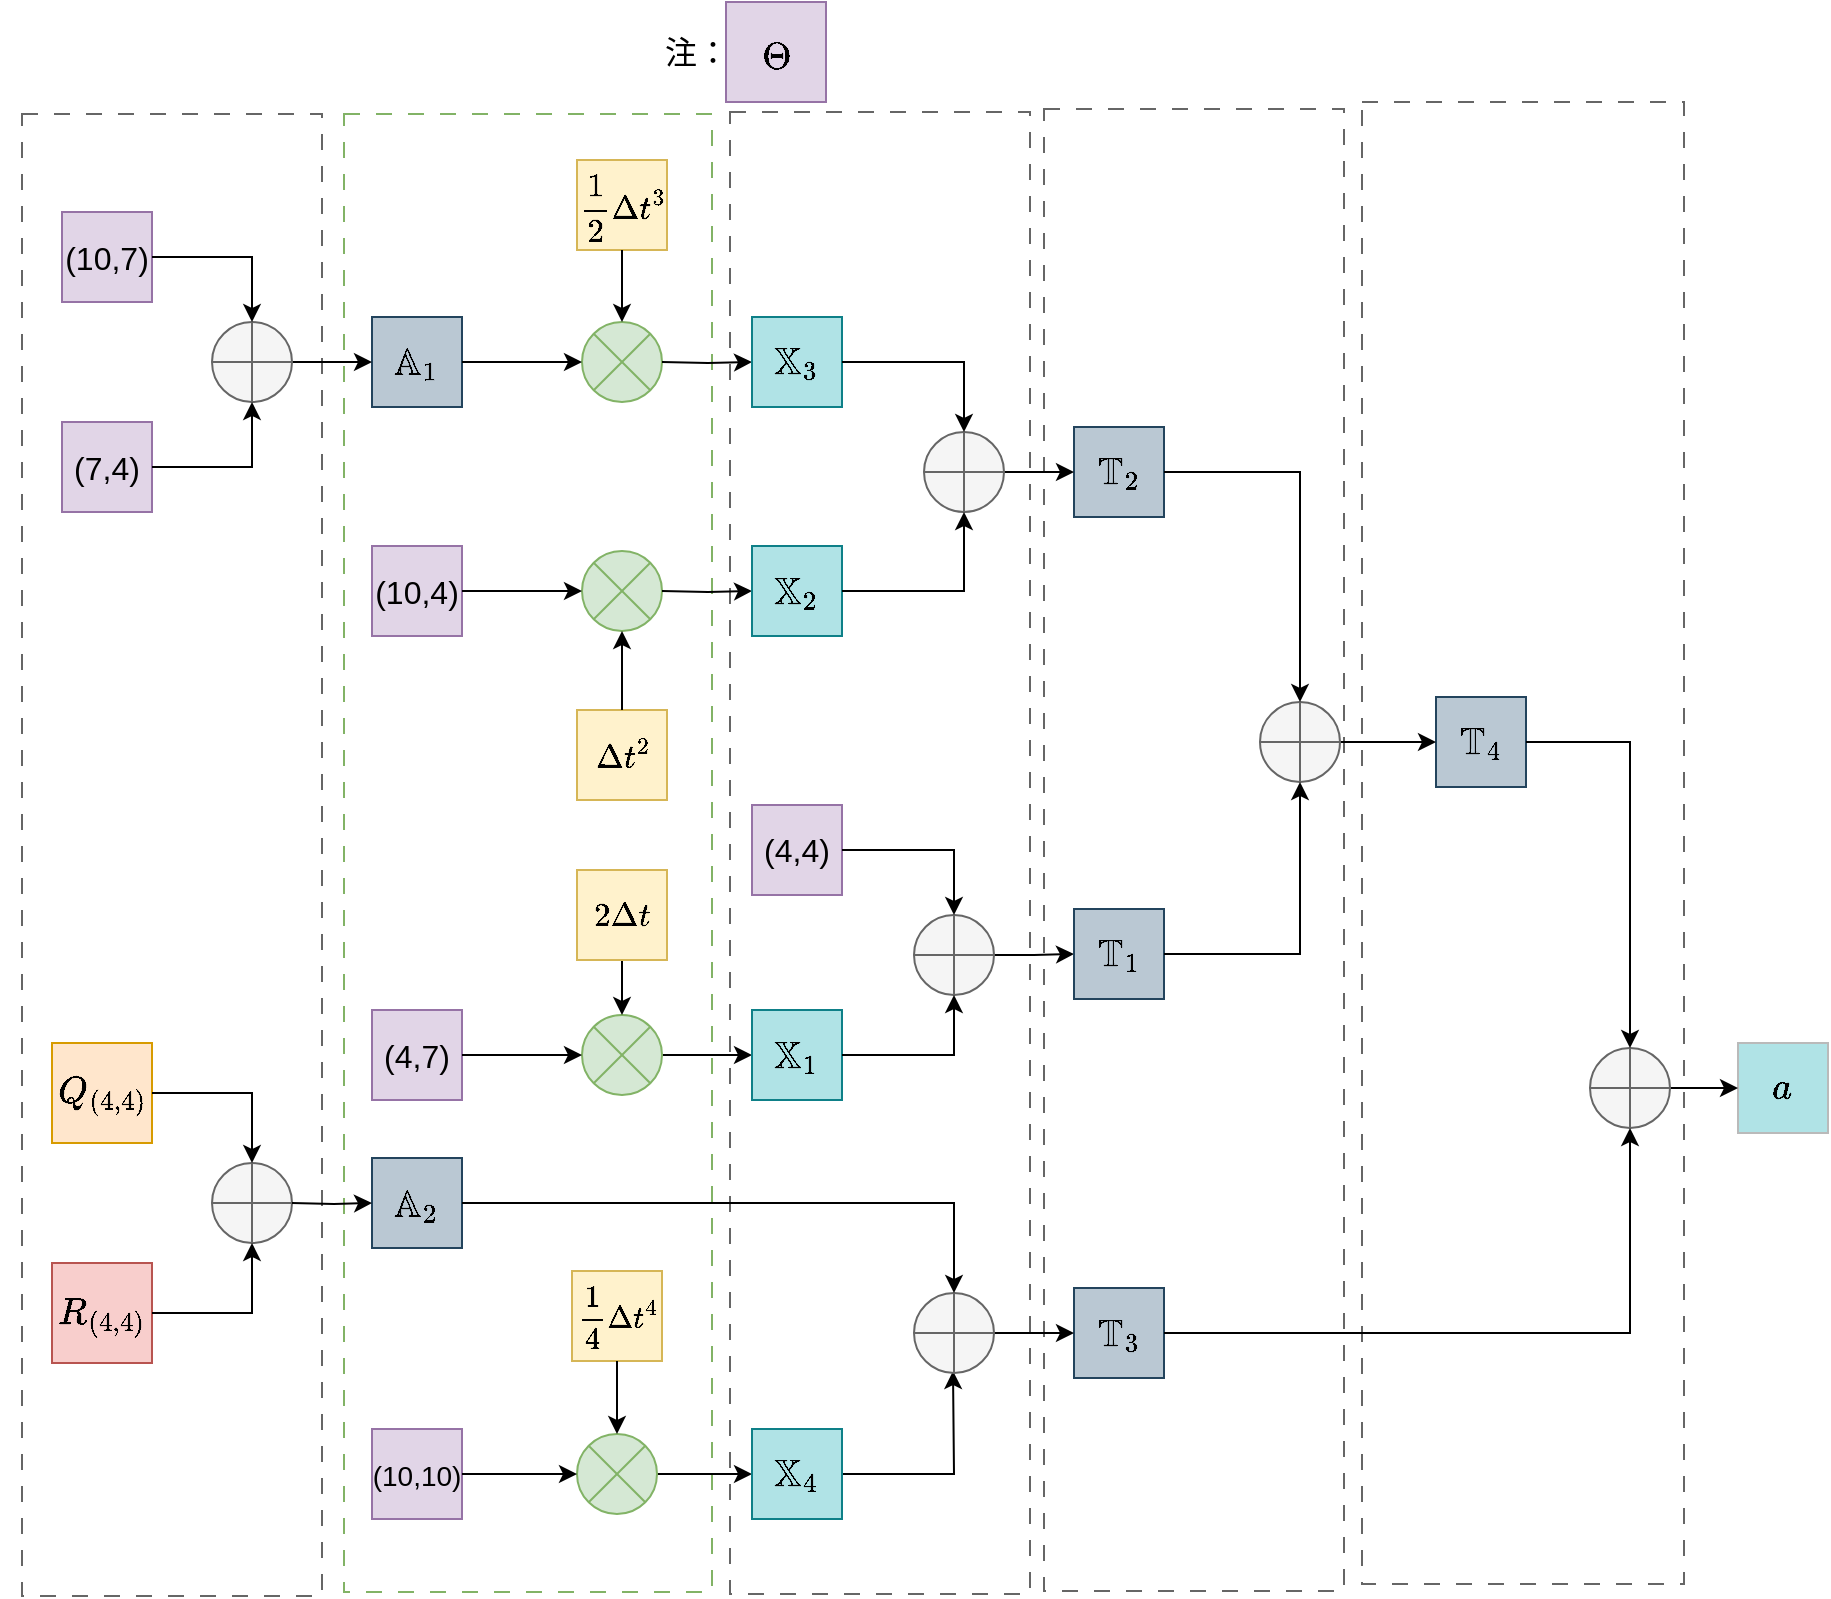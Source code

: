 <mxfile version="24.7.13">
  <diagram name="第 1 页" id="vWUI8vC7MaR6mV3rg_uE">
    <mxGraphModel dx="2901" dy="1106" grid="0" gridSize="10" guides="1" tooltips="1" connect="1" arrows="1" fold="1" page="1" pageScale="1" pageWidth="827" pageHeight="1169" math="1" shadow="0">
      <root>
        <mxCell id="0" />
        <mxCell id="1" parent="0" />
        <mxCell id="5WzvTR4dcTzMbcHdpnL1-160" value="" style="rounded=0;whiteSpace=wrap;html=1;dashed=1;dashPattern=8 8;fillColor=#FFFFFF;fontColor=#333333;strokeColor=#666666;" vertex="1" parent="1">
          <mxGeometry x="520" y="265" width="161" height="741" as="geometry" />
        </mxCell>
        <mxCell id="5WzvTR4dcTzMbcHdpnL1-159" value="" style="rounded=0;whiteSpace=wrap;html=1;dashed=1;dashPattern=8 8;fillColor=#FFFFFF;fontColor=#333333;strokeColor=#666666;" vertex="1" parent="1">
          <mxGeometry x="361" y="268.5" width="150" height="741" as="geometry" />
        </mxCell>
        <mxCell id="5WzvTR4dcTzMbcHdpnL1-158" value="" style="rounded=0;whiteSpace=wrap;html=1;dashed=1;dashPattern=8 8;fillColor=#FFFFFF;fontColor=#333333;strokeColor=#666666;" vertex="1" parent="1">
          <mxGeometry x="204" y="270" width="150" height="741" as="geometry" />
        </mxCell>
        <mxCell id="5WzvTR4dcTzMbcHdpnL1-6" value="" style="rounded=0;whiteSpace=wrap;html=1;dashed=1;dashPattern=8 8;strokeColor=#82b366;fillColor=#FFFFFF;" vertex="1" parent="1">
          <mxGeometry x="11" y="271" width="184" height="739" as="geometry" />
        </mxCell>
        <mxCell id="5WzvTR4dcTzMbcHdpnL1-7" value="" style="rounded=0;whiteSpace=wrap;html=1;dashed=1;dashPattern=8 8;fillColor=#FFFFFF;fontColor=#333333;strokeColor=#666666;" vertex="1" parent="1">
          <mxGeometry x="-150" y="271" width="150" height="741" as="geometry" />
        </mxCell>
        <mxCell id="5WzvTR4dcTzMbcHdpnL1-8" value="" style="whiteSpace=wrap;html=1;aspect=fixed;fillColor=#e1d5e7;strokeColor=#9673a6;fontSize=16;" vertex="1" parent="1">
          <mxGeometry x="202" y="215" width="50" height="50" as="geometry" />
        </mxCell>
        <mxCell id="5WzvTR4dcTzMbcHdpnL1-11" value="&lt;font style=&quot;font-size: 14px;&quot;&gt;(10,10)&lt;/font&gt;" style="whiteSpace=wrap;html=1;aspect=fixed;fillColor=#e1d5e7;strokeColor=#9673a6;fontSize=16;" vertex="1" parent="1">
          <mxGeometry x="25" y="928.5" width="45" height="45" as="geometry" />
        </mxCell>
        <mxCell id="5WzvTR4dcTzMbcHdpnL1-12" value="(10,7)" style="whiteSpace=wrap;html=1;aspect=fixed;fillColor=#e1d5e7;strokeColor=#9673a6;fontSize=16;" vertex="1" parent="1">
          <mxGeometry x="-130" y="320" width="45" height="45" as="geometry" />
        </mxCell>
        <mxCell id="5WzvTR4dcTzMbcHdpnL1-13" value="(7,4)" style="whiteSpace=wrap;html=1;aspect=fixed;fillColor=#e1d5e7;strokeColor=#9673a6;fontSize=16;" vertex="1" parent="1">
          <mxGeometry x="-130" y="425" width="45" height="45" as="geometry" />
        </mxCell>
        <mxCell id="5WzvTR4dcTzMbcHdpnL1-14" value="(4,4)" style="whiteSpace=wrap;html=1;aspect=fixed;fillColor=#e1d5e7;strokeColor=#9673a6;fontSize=16;" vertex="1" parent="1">
          <mxGeometry x="215" y="616.5" width="45" height="45" as="geometry" />
        </mxCell>
        <mxCell id="5WzvTR4dcTzMbcHdpnL1-15" value="(4,7)" style="whiteSpace=wrap;html=1;aspect=fixed;fillColor=#e1d5e7;strokeColor=#9673a6;fontSize=16;" vertex="1" parent="1">
          <mxGeometry x="25" y="719" width="45" height="45" as="geometry" />
        </mxCell>
        <mxCell id="5WzvTR4dcTzMbcHdpnL1-16" value="(10,4)" style="whiteSpace=wrap;html=1;aspect=fixed;fillColor=#e1d5e7;strokeColor=#9673a6;fontSize=16;" vertex="1" parent="1">
          <mxGeometry x="25" y="487" width="45" height="45" as="geometry" />
        </mxCell>
        <mxCell id="5WzvTR4dcTzMbcHdpnL1-20" value="$$Q_{(4,4)}$$" style="whiteSpace=wrap;html=1;aspect=fixed;fillColor=#ffe6cc;strokeColor=#d79b00;fontSize=16;" vertex="1" parent="1">
          <mxGeometry x="-135" y="735.5" width="50" height="50" as="geometry" />
        </mxCell>
        <mxCell id="5WzvTR4dcTzMbcHdpnL1-21" value="$$R_{(4,4)}$$" style="whiteSpace=wrap;html=1;aspect=fixed;fillColor=#f8cecc;strokeColor=#b85450;fontSize=16;" vertex="1" parent="1">
          <mxGeometry x="-135" y="845.5" width="50" height="50" as="geometry" />
        </mxCell>
        <mxCell id="5WzvTR4dcTzMbcHdpnL1-22" value="$$\Theta$$" style="text;html=1;align=center;verticalAlign=middle;resizable=0;points=[];autosize=1;strokeColor=none;fillColor=none;fontSize=16;" vertex="1" parent="1">
          <mxGeometry x="177" y="227.5" width="100" height="30" as="geometry" />
        </mxCell>
        <mxCell id="5WzvTR4dcTzMbcHdpnL1-23" value="&lt;font style=&quot;font-size: 16px;&quot;&gt;$$\mathbb{A}_1$$&lt;/font&gt;" style="whiteSpace=wrap;html=1;aspect=fixed;fontSize=16;fillColor=#bac8d3;strokeColor=#23445d;" vertex="1" parent="1">
          <mxGeometry x="25" y="372.5" width="45" height="45" as="geometry" />
        </mxCell>
        <mxCell id="5WzvTR4dcTzMbcHdpnL1-24" value="" style="verticalLabelPosition=bottom;verticalAlign=top;html=1;shape=mxgraph.flowchart.summing_function;fontSize=16;fillColor=#f5f5f5;fontColor=#333333;strokeColor=#666666;" vertex="1" parent="1">
          <mxGeometry x="-55" y="795.5" width="40" height="40" as="geometry" />
        </mxCell>
        <mxCell id="5WzvTR4dcTzMbcHdpnL1-25" style="edgeStyle=orthogonalEdgeStyle;rounded=0;orthogonalLoop=1;jettySize=auto;html=1;entryX=0;entryY=0.5;entryDx=0;entryDy=0;" edge="1" parent="1" source="5WzvTR4dcTzMbcHdpnL1-26" target="5WzvTR4dcTzMbcHdpnL1-73">
          <mxGeometry relative="1" as="geometry" />
        </mxCell>
        <mxCell id="5WzvTR4dcTzMbcHdpnL1-26" value="" style="verticalLabelPosition=bottom;verticalAlign=top;html=1;shape=mxgraph.flowchart.or;fontSize=16;fillColor=#d5e8d4;strokeColor=#82b366;" vertex="1" parent="1">
          <mxGeometry x="127.5" y="931" width="40" height="40" as="geometry" />
        </mxCell>
        <mxCell id="5WzvTR4dcTzMbcHdpnL1-27" style="edgeStyle=orthogonalEdgeStyle;rounded=0;orthogonalLoop=1;jettySize=auto;html=1;exitX=1;exitY=0.5;exitDx=0;exitDy=0;entryX=0;entryY=0.5;entryDx=0;entryDy=0;entryPerimeter=0;fontSize=16;" edge="1" parent="1" source="5WzvTR4dcTzMbcHdpnL1-11" target="5WzvTR4dcTzMbcHdpnL1-26">
          <mxGeometry relative="1" as="geometry" />
        </mxCell>
        <mxCell id="5WzvTR4dcTzMbcHdpnL1-28" value="&lt;span style=&quot;font-size: 13px;&quot;&gt;$$\frac{1}{4}\Delta t^4$$&lt;/span&gt;" style="whiteSpace=wrap;html=1;aspect=fixed;fillColor=#fff2cc;strokeColor=#d6b656;fontSize=14;" vertex="1" parent="1">
          <mxGeometry x="125" y="849.5" width="45" height="45" as="geometry" />
        </mxCell>
        <mxCell id="5WzvTR4dcTzMbcHdpnL1-35" style="edgeStyle=orthogonalEdgeStyle;rounded=0;orthogonalLoop=1;jettySize=auto;html=1;entryX=0.5;entryY=0;entryDx=0;entryDy=0;entryPerimeter=0;fontSize=16;" edge="1" parent="1" source="5WzvTR4dcTzMbcHdpnL1-28" target="5WzvTR4dcTzMbcHdpnL1-26">
          <mxGeometry relative="1" as="geometry" />
        </mxCell>
        <mxCell id="5WzvTR4dcTzMbcHdpnL1-36" style="edgeStyle=orthogonalEdgeStyle;rounded=0;orthogonalLoop=1;jettySize=auto;html=1;entryX=0;entryY=0.5;entryDx=0;entryDy=0;fontSize=16;" edge="1" parent="1" source="5WzvTR4dcTzMbcHdpnL1-37" target="5WzvTR4dcTzMbcHdpnL1-57">
          <mxGeometry relative="1" as="geometry" />
        </mxCell>
        <mxCell id="5WzvTR4dcTzMbcHdpnL1-37" value="" style="verticalLabelPosition=bottom;verticalAlign=top;html=1;shape=mxgraph.flowchart.or;fontSize=16;fillColor=#d5e8d4;strokeColor=#82b366;" vertex="1" parent="1">
          <mxGeometry x="130" y="721.5" width="40" height="40" as="geometry" />
        </mxCell>
        <mxCell id="5WzvTR4dcTzMbcHdpnL1-39" style="edgeStyle=orthogonalEdgeStyle;rounded=0;orthogonalLoop=1;jettySize=auto;html=1;entryX=0.5;entryY=0;entryDx=0;entryDy=0;entryPerimeter=0;fontSize=16;exitX=0.5;exitY=1;exitDx=0;exitDy=0;" edge="1" parent="1" source="5WzvTR4dcTzMbcHdpnL1-132" target="5WzvTR4dcTzMbcHdpnL1-37">
          <mxGeometry relative="1" as="geometry">
            <mxPoint x="150" y="696.5" as="sourcePoint" />
          </mxGeometry>
        </mxCell>
        <mxCell id="5WzvTR4dcTzMbcHdpnL1-40" style="edgeStyle=orthogonalEdgeStyle;rounded=0;orthogonalLoop=1;jettySize=auto;html=1;exitX=1;exitY=0.5;exitDx=0;exitDy=0;entryX=0;entryY=0.5;entryDx=0;entryDy=0;entryPerimeter=0;fontSize=16;" edge="1" parent="1" source="5WzvTR4dcTzMbcHdpnL1-15" target="5WzvTR4dcTzMbcHdpnL1-37">
          <mxGeometry relative="1" as="geometry" />
        </mxCell>
        <mxCell id="5WzvTR4dcTzMbcHdpnL1-45" value="" style="verticalLabelPosition=bottom;verticalAlign=top;html=1;shape=mxgraph.flowchart.or;fontSize=16;fillColor=#d5e8d4;strokeColor=#82b366;" vertex="1" parent="1">
          <mxGeometry x="130" y="489.5" width="40" height="40" as="geometry" />
        </mxCell>
        <mxCell id="5WzvTR4dcTzMbcHdpnL1-48" style="edgeStyle=orthogonalEdgeStyle;rounded=0;orthogonalLoop=1;jettySize=auto;html=1;entryX=0;entryY=0.5;entryDx=0;entryDy=0;entryPerimeter=0;fontSize=16;" edge="1" parent="1" source="5WzvTR4dcTzMbcHdpnL1-16" target="5WzvTR4dcTzMbcHdpnL1-45">
          <mxGeometry relative="1" as="geometry" />
        </mxCell>
        <mxCell id="5WzvTR4dcTzMbcHdpnL1-49" style="edgeStyle=orthogonalEdgeStyle;rounded=0;orthogonalLoop=1;jettySize=auto;html=1;entryX=0.5;entryY=0;entryDx=0;entryDy=0;entryPerimeter=0;fontSize=16;" edge="1" parent="1" source="5WzvTR4dcTzMbcHdpnL1-20" target="5WzvTR4dcTzMbcHdpnL1-24">
          <mxGeometry relative="1" as="geometry" />
        </mxCell>
        <mxCell id="5WzvTR4dcTzMbcHdpnL1-50" style="edgeStyle=orthogonalEdgeStyle;rounded=0;orthogonalLoop=1;jettySize=auto;html=1;exitX=1;exitY=0.5;exitDx=0;exitDy=0;entryX=0.5;entryY=1;entryDx=0;entryDy=0;entryPerimeter=0;fontSize=16;" edge="1" parent="1" source="5WzvTR4dcTzMbcHdpnL1-21" target="5WzvTR4dcTzMbcHdpnL1-24">
          <mxGeometry relative="1" as="geometry" />
        </mxCell>
        <mxCell id="5WzvTR4dcTzMbcHdpnL1-51" style="edgeStyle=orthogonalEdgeStyle;rounded=0;orthogonalLoop=1;jettySize=auto;html=1;entryX=0;entryY=0.5;entryDx=0;entryDy=0;fontSize=16;" edge="1" parent="1" source="5WzvTR4dcTzMbcHdpnL1-52" target="5WzvTR4dcTzMbcHdpnL1-23">
          <mxGeometry relative="1" as="geometry" />
        </mxCell>
        <mxCell id="5WzvTR4dcTzMbcHdpnL1-52" value="" style="verticalLabelPosition=bottom;verticalAlign=top;html=1;shape=mxgraph.flowchart.summing_function;fontSize=16;fillColor=#f5f5f5;fontColor=#333333;strokeColor=#666666;" vertex="1" parent="1">
          <mxGeometry x="-55" y="375" width="40" height="40" as="geometry" />
        </mxCell>
        <mxCell id="5WzvTR4dcTzMbcHdpnL1-53" style="edgeStyle=orthogonalEdgeStyle;rounded=0;orthogonalLoop=1;jettySize=auto;html=1;entryX=0.5;entryY=0;entryDx=0;entryDy=0;entryPerimeter=0;fontSize=16;exitX=1;exitY=0.5;exitDx=0;exitDy=0;" edge="1" parent="1" source="5WzvTR4dcTzMbcHdpnL1-12" target="5WzvTR4dcTzMbcHdpnL1-52">
          <mxGeometry relative="1" as="geometry">
            <mxPoint x="-85" y="340" as="sourcePoint" />
          </mxGeometry>
        </mxCell>
        <mxCell id="5WzvTR4dcTzMbcHdpnL1-54" style="edgeStyle=orthogonalEdgeStyle;rounded=0;orthogonalLoop=1;jettySize=auto;html=1;exitX=1;exitY=0.5;exitDx=0;exitDy=0;entryX=0.5;entryY=1;entryDx=0;entryDy=0;entryPerimeter=0;fontSize=16;" edge="1" parent="1" source="5WzvTR4dcTzMbcHdpnL1-13" target="5WzvTR4dcTzMbcHdpnL1-52">
          <mxGeometry relative="1" as="geometry">
            <mxPoint x="-85" y="450" as="sourcePoint" />
          </mxGeometry>
        </mxCell>
        <mxCell id="5WzvTR4dcTzMbcHdpnL1-55" value="$$\mathbb{A}_2$$" style="whiteSpace=wrap;html=1;aspect=fixed;fontSize=16;fillColor=#bac8d3;strokeColor=#23445d;" vertex="1" parent="1">
          <mxGeometry x="25" y="793" width="45" height="45" as="geometry" />
        </mxCell>
        <mxCell id="5WzvTR4dcTzMbcHdpnL1-56" style="edgeStyle=orthogonalEdgeStyle;rounded=0;orthogonalLoop=1;jettySize=auto;html=1;entryX=0;entryY=0.5;entryDx=0;entryDy=0;fontSize=16;" edge="1" parent="1" target="5WzvTR4dcTzMbcHdpnL1-55">
          <mxGeometry relative="1" as="geometry">
            <mxPoint x="-15" y="815.5" as="sourcePoint" />
          </mxGeometry>
        </mxCell>
        <mxCell id="5WzvTR4dcTzMbcHdpnL1-57" value="$$\mathbb{X}_1$$" style="whiteSpace=wrap;html=1;aspect=fixed;fontSize=16;fillColor=#b0e3e6;strokeColor=#0e8088;" vertex="1" parent="1">
          <mxGeometry x="215" y="719" width="45" height="45" as="geometry" />
        </mxCell>
        <mxCell id="5WzvTR4dcTzMbcHdpnL1-58" style="edgeStyle=orthogonalEdgeStyle;rounded=0;orthogonalLoop=1;jettySize=auto;html=1;entryX=0;entryY=0.5;entryDx=0;entryDy=0;fontSize=16;" edge="1" parent="1" target="5WzvTR4dcTzMbcHdpnL1-59">
          <mxGeometry relative="1" as="geometry">
            <mxPoint x="170" y="509.5" as="sourcePoint" />
          </mxGeometry>
        </mxCell>
        <mxCell id="5WzvTR4dcTzMbcHdpnL1-59" value="$$\mathbb{X}_2$$" style="whiteSpace=wrap;html=1;aspect=fixed;fontSize=16;fillColor=#b0e3e6;strokeColor=#0e8088;" vertex="1" parent="1">
          <mxGeometry x="215" y="487" width="45" height="45" as="geometry" />
        </mxCell>
        <mxCell id="5WzvTR4dcTzMbcHdpnL1-62" value="&lt;font style=&quot;font-size: 16px;&quot;&gt;$$\mathbb{T}_2$$&lt;/font&gt;" style="whiteSpace=wrap;html=1;aspect=fixed;fontSize=16;fillColor=#bac8d3;strokeColor=#23445d;" vertex="1" parent="1">
          <mxGeometry x="376" y="427.5" width="45" height="45" as="geometry" />
        </mxCell>
        <mxCell id="5WzvTR4dcTzMbcHdpnL1-155" style="edgeStyle=orthogonalEdgeStyle;rounded=0;orthogonalLoop=1;jettySize=auto;html=1;" edge="1" parent="1" source="5WzvTR4dcTzMbcHdpnL1-64" target="5WzvTR4dcTzMbcHdpnL1-67">
          <mxGeometry relative="1" as="geometry" />
        </mxCell>
        <mxCell id="5WzvTR4dcTzMbcHdpnL1-64" value="" style="verticalLabelPosition=bottom;verticalAlign=top;html=1;shape=mxgraph.flowchart.summing_function;fontSize=16;fillColor=#f5f5f5;fontColor=#333333;strokeColor=#666666;" vertex="1" parent="1">
          <mxGeometry x="296" y="671.5" width="40" height="40" as="geometry" />
        </mxCell>
        <mxCell id="5WzvTR4dcTzMbcHdpnL1-65" style="edgeStyle=orthogonalEdgeStyle;rounded=0;orthogonalLoop=1;jettySize=auto;html=1;entryX=0.5;entryY=0;entryDx=0;entryDy=0;entryPerimeter=0;" edge="1" parent="1" source="5WzvTR4dcTzMbcHdpnL1-14" target="5WzvTR4dcTzMbcHdpnL1-64">
          <mxGeometry relative="1" as="geometry" />
        </mxCell>
        <mxCell id="5WzvTR4dcTzMbcHdpnL1-66" style="edgeStyle=orthogonalEdgeStyle;rounded=0;orthogonalLoop=1;jettySize=auto;html=1;exitX=1;exitY=0.5;exitDx=0;exitDy=0;entryX=0.5;entryY=1;entryDx=0;entryDy=0;entryPerimeter=0;" edge="1" parent="1" source="5WzvTR4dcTzMbcHdpnL1-57" target="5WzvTR4dcTzMbcHdpnL1-64">
          <mxGeometry relative="1" as="geometry" />
        </mxCell>
        <mxCell id="5WzvTR4dcTzMbcHdpnL1-67" value="&lt;font style=&quot;font-size: 16px;&quot;&gt;$$\mathbb{T}_1$$&lt;/font&gt;" style="whiteSpace=wrap;html=1;aspect=fixed;fontSize=16;fillColor=#bac8d3;strokeColor=#23445d;" vertex="1" parent="1">
          <mxGeometry x="376" y="668.5" width="45" height="45" as="geometry" />
        </mxCell>
        <mxCell id="5WzvTR4dcTzMbcHdpnL1-151" style="edgeStyle=orthogonalEdgeStyle;rounded=0;orthogonalLoop=1;jettySize=auto;html=1;entryX=0;entryY=0.5;entryDx=0;entryDy=0;" edge="1" parent="1" source="5WzvTR4dcTzMbcHdpnL1-69" target="5WzvTR4dcTzMbcHdpnL1-62">
          <mxGeometry relative="1" as="geometry" />
        </mxCell>
        <mxCell id="5WzvTR4dcTzMbcHdpnL1-69" value="" style="verticalLabelPosition=bottom;verticalAlign=top;html=1;shape=mxgraph.flowchart.summing_function;fontSize=16;fillColor=#f5f5f5;fontColor=#333333;strokeColor=#666666;" vertex="1" parent="1">
          <mxGeometry x="301" y="430" width="40" height="40" as="geometry" />
        </mxCell>
        <mxCell id="5WzvTR4dcTzMbcHdpnL1-71" style="edgeStyle=orthogonalEdgeStyle;rounded=0;orthogonalLoop=1;jettySize=auto;html=1;exitX=1;exitY=0.5;exitDx=0;exitDy=0;entryX=0.5;entryY=1;entryDx=0;entryDy=0;entryPerimeter=0;" edge="1" parent="1" source="5WzvTR4dcTzMbcHdpnL1-73">
          <mxGeometry relative="1" as="geometry">
            <mxPoint x="259.5" y="929.5" as="sourcePoint" />
            <mxPoint x="315.5" y="899.5" as="targetPoint" />
          </mxGeometry>
        </mxCell>
        <mxCell id="5WzvTR4dcTzMbcHdpnL1-72" value="&lt;font style=&quot;font-size: 16px;&quot;&gt;注：&lt;/font&gt;" style="text;html=1;align=center;verticalAlign=middle;resizable=0;points=[];autosize=1;strokeColor=none;fillColor=none;" vertex="1" parent="1">
          <mxGeometry x="157" y="225" width="60" height="30" as="geometry" />
        </mxCell>
        <mxCell id="5WzvTR4dcTzMbcHdpnL1-73" value="&lt;font style=&quot;font-size: 16px;&quot;&gt;$$\mathbb{X}_4$$&lt;/font&gt;" style="whiteSpace=wrap;html=1;aspect=fixed;fontSize=16;fillColor=#b0e3e6;strokeColor=#0e8088;" vertex="1" parent="1">
          <mxGeometry x="215" y="928.5" width="45" height="45" as="geometry" />
        </mxCell>
        <mxCell id="5WzvTR4dcTzMbcHdpnL1-106" value="&lt;font style=&quot;font-size: 16px;&quot;&gt;$$\mathbb{T}_3$$&lt;/font&gt;" style="whiteSpace=wrap;html=1;aspect=fixed;fontSize=16;fillColor=#bac8d3;strokeColor=#23445d;" vertex="1" parent="1">
          <mxGeometry x="376" y="858" width="45" height="45" as="geometry" />
        </mxCell>
        <mxCell id="5WzvTR4dcTzMbcHdpnL1-156" style="edgeStyle=orthogonalEdgeStyle;rounded=0;orthogonalLoop=1;jettySize=auto;html=1;entryX=0;entryY=0.5;entryDx=0;entryDy=0;" edge="1" parent="1" source="5WzvTR4dcTzMbcHdpnL1-113" target="5WzvTR4dcTzMbcHdpnL1-106">
          <mxGeometry relative="1" as="geometry" />
        </mxCell>
        <mxCell id="5WzvTR4dcTzMbcHdpnL1-113" value="" style="verticalLabelPosition=bottom;verticalAlign=top;html=1;shape=mxgraph.flowchart.summing_function;fontSize=16;fillColor=#f5f5f5;fontColor=#333333;strokeColor=#666666;" vertex="1" parent="1">
          <mxGeometry x="296" y="860.5" width="40" height="40" as="geometry" />
        </mxCell>
        <mxCell id="5WzvTR4dcTzMbcHdpnL1-115" value="&lt;font style=&quot;font-size: 16px;&quot;&gt;$$\mathbb{T}_4$$&lt;/font&gt;" style="whiteSpace=wrap;html=1;aspect=fixed;fontSize=16;fillColor=#bac8d3;strokeColor=#23445d;" vertex="1" parent="1">
          <mxGeometry x="557" y="562.5" width="45" height="45" as="geometry" />
        </mxCell>
        <mxCell id="5WzvTR4dcTzMbcHdpnL1-116" style="edgeStyle=orthogonalEdgeStyle;rounded=0;orthogonalLoop=1;jettySize=auto;html=1;entryX=0;entryY=0.5;entryDx=0;entryDy=0;" edge="1" parent="1" source="5WzvTR4dcTzMbcHdpnL1-117" target="5WzvTR4dcTzMbcHdpnL1-115">
          <mxGeometry relative="1" as="geometry" />
        </mxCell>
        <mxCell id="5WzvTR4dcTzMbcHdpnL1-117" value="" style="verticalLabelPosition=bottom;verticalAlign=top;html=1;shape=mxgraph.flowchart.summing_function;fontSize=16;fillColor=#f5f5f5;fontColor=#333333;strokeColor=#666666;" vertex="1" parent="1">
          <mxGeometry x="469" y="565" width="40" height="40" as="geometry" />
        </mxCell>
        <mxCell id="5WzvTR4dcTzMbcHdpnL1-118" style="edgeStyle=orthogonalEdgeStyle;rounded=0;orthogonalLoop=1;jettySize=auto;html=1;entryX=0.5;entryY=0;entryDx=0;entryDy=0;entryPerimeter=0;exitX=1;exitY=0.5;exitDx=0;exitDy=0;" edge="1" parent="1" source="5WzvTR4dcTzMbcHdpnL1-62" target="5WzvTR4dcTzMbcHdpnL1-117">
          <mxGeometry relative="1" as="geometry">
            <mxPoint x="745.5" y="160" as="sourcePoint" />
          </mxGeometry>
        </mxCell>
        <mxCell id="5WzvTR4dcTzMbcHdpnL1-125" value="&lt;font style=&quot;font-size: 16px;&quot;&gt;$$a$$&lt;/font&gt;" style="whiteSpace=wrap;html=1;aspect=fixed;fontSize=16;fillColor=#B0E3E6;strokeColor=#BABABA;" vertex="1" parent="1">
          <mxGeometry x="708" y="735.5" width="45" height="45" as="geometry" />
        </mxCell>
        <mxCell id="5WzvTR4dcTzMbcHdpnL1-126" style="edgeStyle=orthogonalEdgeStyle;rounded=0;orthogonalLoop=1;jettySize=auto;html=1;entryX=0;entryY=0.5;entryDx=0;entryDy=0;" edge="1" parent="1" source="5WzvTR4dcTzMbcHdpnL1-127" target="5WzvTR4dcTzMbcHdpnL1-125">
          <mxGeometry relative="1" as="geometry" />
        </mxCell>
        <mxCell id="5WzvTR4dcTzMbcHdpnL1-127" value="" style="verticalLabelPosition=bottom;verticalAlign=top;html=1;shape=mxgraph.flowchart.summing_function;fontSize=16;fillColor=#f5f5f5;fontColor=#333333;strokeColor=#666666;" vertex="1" parent="1">
          <mxGeometry x="634" y="738" width="40" height="40" as="geometry" />
        </mxCell>
        <mxCell id="5WzvTR4dcTzMbcHdpnL1-128" style="edgeStyle=orthogonalEdgeStyle;rounded=0;orthogonalLoop=1;jettySize=auto;html=1;entryX=0.5;entryY=1;entryDx=0;entryDy=0;entryPerimeter=0;exitX=1;exitY=0.5;exitDx=0;exitDy=0;" edge="1" parent="1" target="5WzvTR4dcTzMbcHdpnL1-127" source="5WzvTR4dcTzMbcHdpnL1-106">
          <mxGeometry relative="1" as="geometry">
            <mxPoint x="910" y="903" as="sourcePoint" />
          </mxGeometry>
        </mxCell>
        <mxCell id="5WzvTR4dcTzMbcHdpnL1-129" style="edgeStyle=orthogonalEdgeStyle;rounded=0;orthogonalLoop=1;jettySize=auto;html=1;entryX=0.5;entryY=0;entryDx=0;entryDy=0;entryPerimeter=0;" edge="1" parent="1" source="5WzvTR4dcTzMbcHdpnL1-115" target="5WzvTR4dcTzMbcHdpnL1-127">
          <mxGeometry relative="1" as="geometry" />
        </mxCell>
        <mxCell id="5WzvTR4dcTzMbcHdpnL1-131" style="edgeStyle=orthogonalEdgeStyle;rounded=0;orthogonalLoop=1;jettySize=auto;html=1;entryX=0.5;entryY=0;entryDx=0;entryDy=0;entryPerimeter=0;" edge="1" parent="1" source="5WzvTR4dcTzMbcHdpnL1-55" target="5WzvTR4dcTzMbcHdpnL1-113">
          <mxGeometry relative="1" as="geometry" />
        </mxCell>
        <mxCell id="5WzvTR4dcTzMbcHdpnL1-132" value="$$2\Delta t$$" style="whiteSpace=wrap;html=1;aspect=fixed;fillColor=#fff2cc;strokeColor=#d6b656;fontSize=14;" vertex="1" parent="1">
          <mxGeometry x="127.5" y="649" width="45" height="45" as="geometry" />
        </mxCell>
        <mxCell id="5WzvTR4dcTzMbcHdpnL1-133" value="$$\Delta t^2$$" style="whiteSpace=wrap;html=1;aspect=fixed;fillColor=#fff2cc;strokeColor=#d6b656;fontSize=14;" vertex="1" parent="1">
          <mxGeometry x="127.5" y="569" width="45" height="45" as="geometry" />
        </mxCell>
        <mxCell id="5WzvTR4dcTzMbcHdpnL1-137" value="" style="verticalLabelPosition=bottom;verticalAlign=top;html=1;shape=mxgraph.flowchart.or;fontSize=16;fillColor=#d5e8d4;strokeColor=#82b366;" vertex="1" parent="1">
          <mxGeometry x="130" y="375" width="40" height="40" as="geometry" />
        </mxCell>
        <mxCell id="5WzvTR4dcTzMbcHdpnL1-138" style="edgeStyle=orthogonalEdgeStyle;rounded=0;orthogonalLoop=1;jettySize=auto;html=1;entryX=0;entryY=0.5;entryDx=0;entryDy=0;fontSize=16;" edge="1" parent="1" target="5WzvTR4dcTzMbcHdpnL1-139">
          <mxGeometry relative="1" as="geometry">
            <mxPoint x="170" y="395" as="sourcePoint" />
          </mxGeometry>
        </mxCell>
        <mxCell id="5WzvTR4dcTzMbcHdpnL1-139" value="$$\mathbb{X}_3$$" style="whiteSpace=wrap;html=1;aspect=fixed;fontSize=16;fillColor=#b0e3e6;strokeColor=#0e8088;" vertex="1" parent="1">
          <mxGeometry x="215" y="372.5" width="45" height="45" as="geometry" />
        </mxCell>
        <mxCell id="5WzvTR4dcTzMbcHdpnL1-140" style="edgeStyle=orthogonalEdgeStyle;rounded=0;orthogonalLoop=1;jettySize=auto;html=1;entryX=0;entryY=0.5;entryDx=0;entryDy=0;entryPerimeter=0;" edge="1" parent="1" source="5WzvTR4dcTzMbcHdpnL1-23" target="5WzvTR4dcTzMbcHdpnL1-137">
          <mxGeometry relative="1" as="geometry" />
        </mxCell>
        <mxCell id="5WzvTR4dcTzMbcHdpnL1-141" value="$$\frac{1}{2}\Delta t^3$$" style="whiteSpace=wrap;html=1;aspect=fixed;fillColor=#fff2cc;strokeColor=#d6b656;fontSize=14;" vertex="1" parent="1">
          <mxGeometry x="127.5" y="294" width="45" height="45" as="geometry" />
        </mxCell>
        <mxCell id="5WzvTR4dcTzMbcHdpnL1-142" style="edgeStyle=orthogonalEdgeStyle;rounded=0;orthogonalLoop=1;jettySize=auto;html=1;entryX=0.5;entryY=0;entryDx=0;entryDy=0;entryPerimeter=0;" edge="1" parent="1" source="5WzvTR4dcTzMbcHdpnL1-141" target="5WzvTR4dcTzMbcHdpnL1-137">
          <mxGeometry relative="1" as="geometry" />
        </mxCell>
        <mxCell id="5WzvTR4dcTzMbcHdpnL1-152" style="edgeStyle=orthogonalEdgeStyle;rounded=0;orthogonalLoop=1;jettySize=auto;html=1;entryX=0.5;entryY=0;entryDx=0;entryDy=0;entryPerimeter=0;" edge="1" parent="1" source="5WzvTR4dcTzMbcHdpnL1-139" target="5WzvTR4dcTzMbcHdpnL1-69">
          <mxGeometry relative="1" as="geometry" />
        </mxCell>
        <mxCell id="5WzvTR4dcTzMbcHdpnL1-153" style="edgeStyle=orthogonalEdgeStyle;rounded=0;orthogonalLoop=1;jettySize=auto;html=1;entryX=0.5;entryY=1;entryDx=0;entryDy=0;entryPerimeter=0;" edge="1" parent="1" source="5WzvTR4dcTzMbcHdpnL1-133" target="5WzvTR4dcTzMbcHdpnL1-45">
          <mxGeometry relative="1" as="geometry" />
        </mxCell>
        <mxCell id="5WzvTR4dcTzMbcHdpnL1-154" style="edgeStyle=orthogonalEdgeStyle;rounded=0;orthogonalLoop=1;jettySize=auto;html=1;entryX=0.5;entryY=1;entryDx=0;entryDy=0;entryPerimeter=0;" edge="1" parent="1" source="5WzvTR4dcTzMbcHdpnL1-59" target="5WzvTR4dcTzMbcHdpnL1-69">
          <mxGeometry relative="1" as="geometry" />
        </mxCell>
        <mxCell id="5WzvTR4dcTzMbcHdpnL1-157" style="edgeStyle=orthogonalEdgeStyle;rounded=0;orthogonalLoop=1;jettySize=auto;html=1;entryX=0.5;entryY=1;entryDx=0;entryDy=0;entryPerimeter=0;" edge="1" parent="1" source="5WzvTR4dcTzMbcHdpnL1-67" target="5WzvTR4dcTzMbcHdpnL1-117">
          <mxGeometry relative="1" as="geometry" />
        </mxCell>
      </root>
    </mxGraphModel>
  </diagram>
</mxfile>
